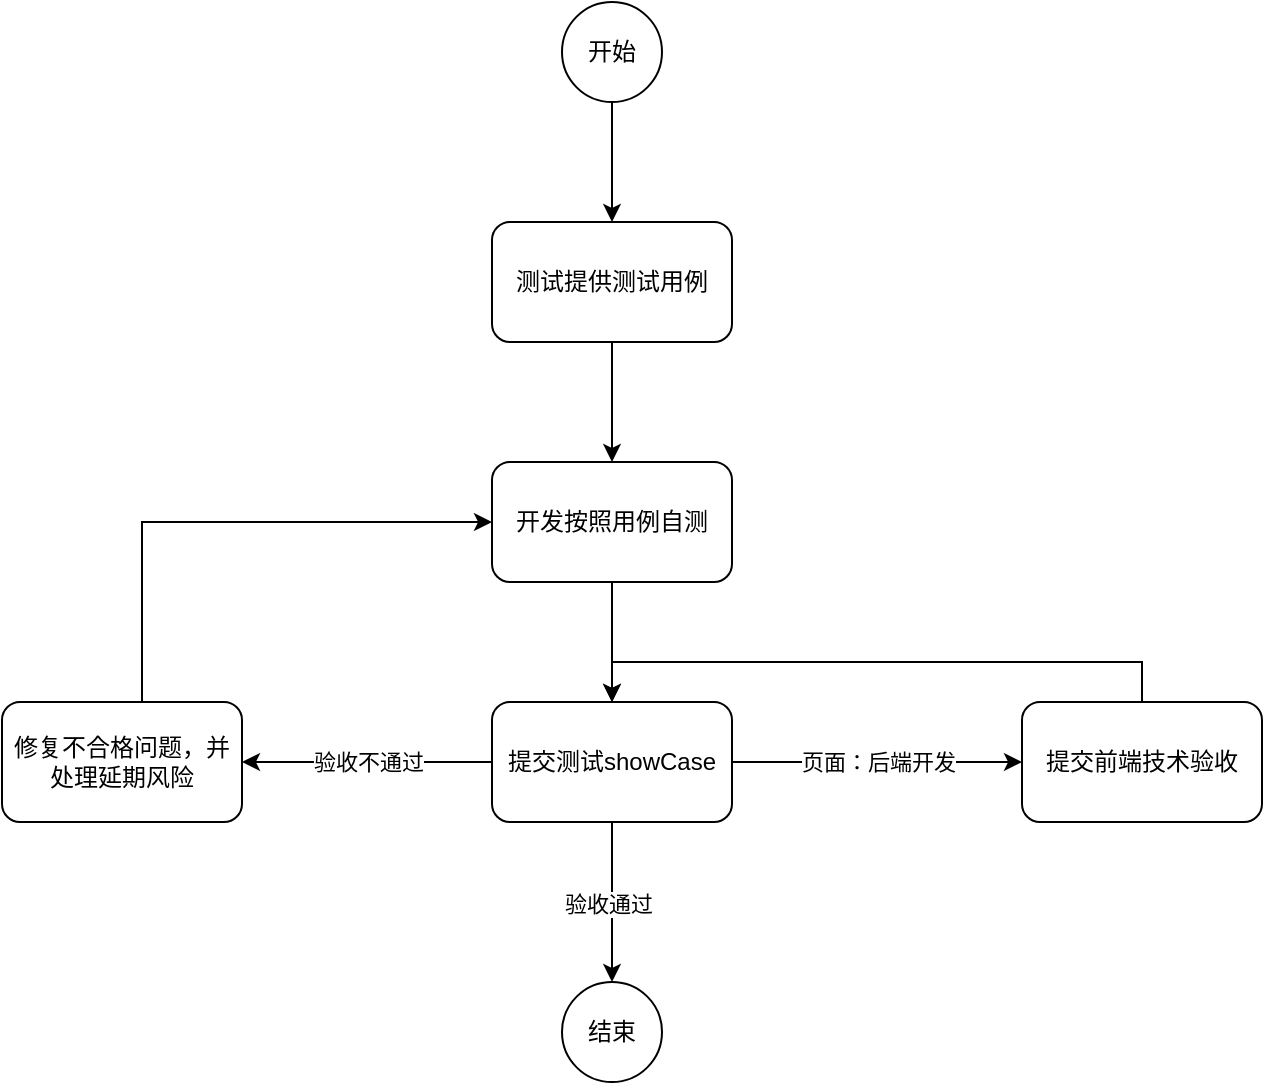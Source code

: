 <mxfile version="16.6.5" type="github"><diagram id="fWU9GS5IFH6kaEf6Q1hA" name="Page-1"><mxGraphModel dx="1248" dy="703" grid="1" gridSize="10" guides="1" tooltips="1" connect="1" arrows="1" fold="1" page="1" pageScale="1" pageWidth="827" pageHeight="1169" math="0" shadow="0"><root><mxCell id="0"/><mxCell id="1" parent="0"/><mxCell id="1_q8Z_7DDasa_pjMpiDN-18" style="edgeStyle=orthogonalEdgeStyle;rounded=0;orthogonalLoop=1;jettySize=auto;html=1;entryX=0.5;entryY=0;entryDx=0;entryDy=0;" edge="1" parent="1" source="1_q8Z_7DDasa_pjMpiDN-1" target="1_q8Z_7DDasa_pjMpiDN-4"><mxGeometry relative="1" as="geometry"/></mxCell><mxCell id="1_q8Z_7DDasa_pjMpiDN-1" value="开始" style="ellipse;whiteSpace=wrap;html=1;aspect=fixed;" vertex="1" parent="1"><mxGeometry x="320" y="60" width="50" height="50" as="geometry"/></mxCell><mxCell id="1_q8Z_7DDasa_pjMpiDN-20" style="edgeStyle=orthogonalEdgeStyle;rounded=0;orthogonalLoop=1;jettySize=auto;html=1;entryX=0.5;entryY=0;entryDx=0;entryDy=0;" edge="1" parent="1" source="1_q8Z_7DDasa_pjMpiDN-2" target="1_q8Z_7DDasa_pjMpiDN-3"><mxGeometry relative="1" as="geometry"/></mxCell><mxCell id="1_q8Z_7DDasa_pjMpiDN-2" value="开发按照用例自测" style="rounded=1;whiteSpace=wrap;html=1;" vertex="1" parent="1"><mxGeometry x="285" y="290" width="120" height="60" as="geometry"/></mxCell><mxCell id="1_q8Z_7DDasa_pjMpiDN-6" value="页面：后端开发" style="edgeStyle=orthogonalEdgeStyle;rounded=0;orthogonalLoop=1;jettySize=auto;html=1;" edge="1" parent="1" source="1_q8Z_7DDasa_pjMpiDN-3" target="1_q8Z_7DDasa_pjMpiDN-5"><mxGeometry relative="1" as="geometry"/></mxCell><mxCell id="1_q8Z_7DDasa_pjMpiDN-11" style="edgeStyle=orthogonalEdgeStyle;rounded=0;orthogonalLoop=1;jettySize=auto;html=1;" edge="1" parent="1" source="1_q8Z_7DDasa_pjMpiDN-3" target="1_q8Z_7DDasa_pjMpiDN-10"><mxGeometry relative="1" as="geometry"/></mxCell><mxCell id="1_q8Z_7DDasa_pjMpiDN-13" value="验收通过" style="edgeLabel;html=1;align=center;verticalAlign=middle;resizable=0;points=[];" vertex="1" connectable="0" parent="1_q8Z_7DDasa_pjMpiDN-11"><mxGeometry x="0.017" y="-2" relative="1" as="geometry"><mxPoint as="offset"/></mxGeometry></mxCell><mxCell id="1_q8Z_7DDasa_pjMpiDN-15" value="验收不通过" style="edgeStyle=orthogonalEdgeStyle;rounded=0;orthogonalLoop=1;jettySize=auto;html=1;" edge="1" parent="1" source="1_q8Z_7DDasa_pjMpiDN-3" target="1_q8Z_7DDasa_pjMpiDN-14"><mxGeometry relative="1" as="geometry"/></mxCell><mxCell id="1_q8Z_7DDasa_pjMpiDN-3" value="提交测试showCase" style="rounded=1;whiteSpace=wrap;html=1;" vertex="1" parent="1"><mxGeometry x="285" y="410" width="120" height="60" as="geometry"/></mxCell><mxCell id="1_q8Z_7DDasa_pjMpiDN-19" style="edgeStyle=orthogonalEdgeStyle;rounded=0;orthogonalLoop=1;jettySize=auto;html=1;entryX=0.5;entryY=0;entryDx=0;entryDy=0;" edge="1" parent="1" source="1_q8Z_7DDasa_pjMpiDN-4" target="1_q8Z_7DDasa_pjMpiDN-2"><mxGeometry relative="1" as="geometry"/></mxCell><mxCell id="1_q8Z_7DDasa_pjMpiDN-4" value="测试提供测试用例" style="rounded=1;whiteSpace=wrap;html=1;" vertex="1" parent="1"><mxGeometry x="285" y="170" width="120" height="60" as="geometry"/></mxCell><mxCell id="1_q8Z_7DDasa_pjMpiDN-12" style="edgeStyle=orthogonalEdgeStyle;rounded=0;orthogonalLoop=1;jettySize=auto;html=1;entryX=0.5;entryY=0;entryDx=0;entryDy=0;" edge="1" parent="1" source="1_q8Z_7DDasa_pjMpiDN-5" target="1_q8Z_7DDasa_pjMpiDN-3"><mxGeometry relative="1" as="geometry"><Array as="points"><mxPoint x="610" y="390"/><mxPoint x="345" y="390"/></Array></mxGeometry></mxCell><mxCell id="1_q8Z_7DDasa_pjMpiDN-5" value="提交前端技术验收" style="rounded=1;whiteSpace=wrap;html=1;" vertex="1" parent="1"><mxGeometry x="550" y="410" width="120" height="60" as="geometry"/></mxCell><mxCell id="1_q8Z_7DDasa_pjMpiDN-10" value="结束" style="ellipse;whiteSpace=wrap;html=1;aspect=fixed;" vertex="1" parent="1"><mxGeometry x="320" y="550" width="50" height="50" as="geometry"/></mxCell><mxCell id="1_q8Z_7DDasa_pjMpiDN-16" style="edgeStyle=orthogonalEdgeStyle;rounded=0;orthogonalLoop=1;jettySize=auto;html=1;entryX=0;entryY=0.5;entryDx=0;entryDy=0;" edge="1" parent="1" source="1_q8Z_7DDasa_pjMpiDN-14" target="1_q8Z_7DDasa_pjMpiDN-2"><mxGeometry relative="1" as="geometry"><Array as="points"><mxPoint x="110" y="320"/></Array></mxGeometry></mxCell><mxCell id="1_q8Z_7DDasa_pjMpiDN-14" value="修复不合格问题，并处理延期风险" style="rounded=1;whiteSpace=wrap;html=1;" vertex="1" parent="1"><mxGeometry x="40" y="410" width="120" height="60" as="geometry"/></mxCell></root></mxGraphModel></diagram></mxfile>